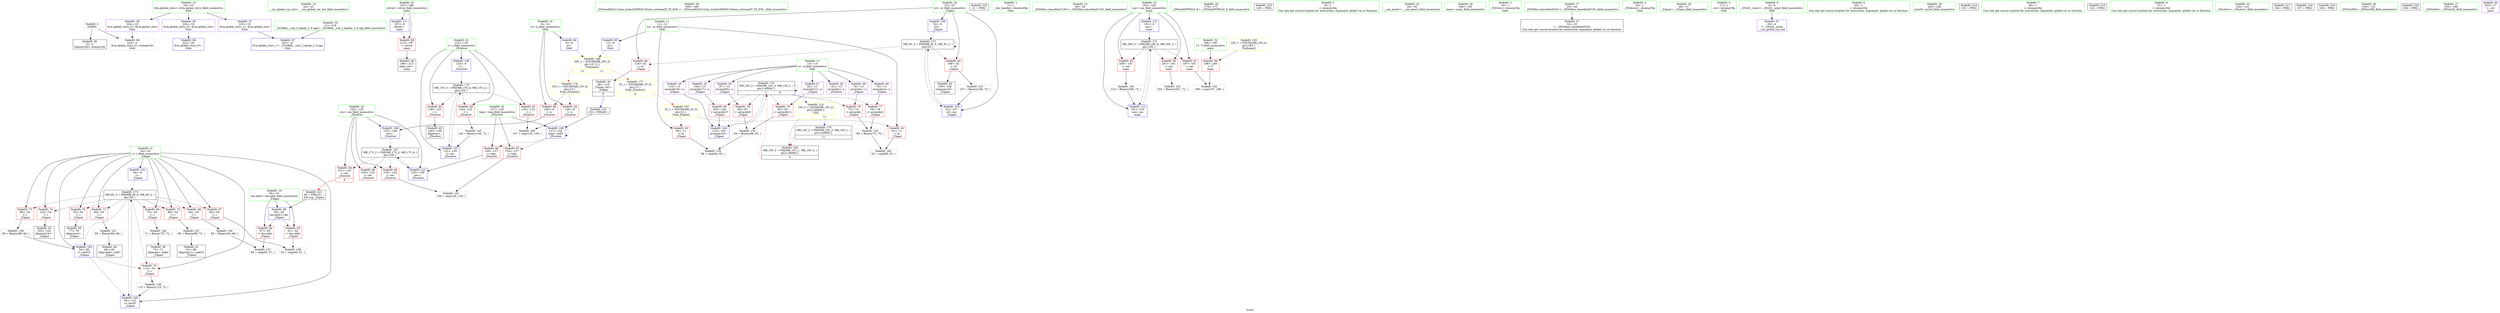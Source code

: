 digraph "SVFG" {
	label="SVFG";

	Node0x5619345d8f50 [shape=record,color=grey,label="{NodeID: 0\nNullPtr}"];
	Node0x5619345d8f50 -> Node0x5619345f0300[style=solid];
	Node0x5619345d8f50 -> Node0x5619345f0f50[style=solid];
	Node0x5619345f0e50 [shape=record,color=blue,label="{NodeID: 97\n223\<--21\nllvm.global_ctors_1\<--_GLOBAL__sub_I_topsky_2_0.cpp\nGlob }"];
	Node0x5619345eeeb0 [shape=record,color=green,label="{NodeID: 14\n24\<--25\n__cxx_global_var_init\<--__cxx_global_var_init_field_insensitive\n}"];
	Node0x5619345f59f0 [shape=record,color=blue,label="{NodeID: 111\n187\<--9\nretval\<--\nmain\n}"];
	Node0x5619345f59f0 -> Node0x5619345f3f20[style=dashed];
	Node0x5619345efb90 [shape=record,color=green,label="{NodeID: 28\n168\<--169\n_ZSt4endlIcSt11char_traitsIcEERSt13basic_ostreamIT_T0_ES6_\<--_ZSt4endlIcSt11char_traitsIcEERSt13basic_ostreamIT_T0_ES6__field_insensitive\n}"];
	Node0x5619345f0840 [shape=record,color=black,label="{NodeID: 42\n103\<--102\nidxprom16\<--\n_Z3gaoi\n}"];
	Node0x561934610180 [shape=record,color=black,label="{NodeID: 222\n31 = PHI()\n}"];
	Node0x5619345f23c0 [shape=record,color=purple,label="{NodeID: 56\n222\<--19\nllvm.global_ctors_0\<--llvm.global_ctors\nGlob }"];
	Node0x5619345f23c0 -> Node0x5619345f0d50[style=solid];
	Node0x5619345f8bd0 [shape=record,color=grey,label="{NodeID: 153\n107 = Binary(106, 72, )\n}"];
	Node0x5619345f8bd0 -> Node0x5619345f1390[style=solid];
	Node0x5619345f2fb0 [shape=record,color=red,label="{NodeID: 70\n76\<--54\n\<--i\n_Z3gaoi\n}"];
	Node0x5619345f2fb0 -> Node0x5619345f05d0[style=solid];
	Node0x5619345ffe10 [shape=record,color=black,label="{NodeID: 167\nMR_17V_3 = PHI(MR_17V_2, MR_17V_4, )\npts\{126 \}\n}"];
	Node0x5619345ffe10 -> Node0x5619345f3b10[style=dashed];
	Node0x5619345ffe10 -> Node0x5619345f3be0[style=dashed];
	Node0x5619345ffe10 -> Node0x5619345f3cb0[style=dashed];
	Node0x5619345ffe10 -> Node0x5619345f5920[style=dashed];
	Node0x5619345f3b10 [shape=record,color=red,label="{NodeID: 84\n151\<--125\n\<--res\n_Z5solvev\n|{<s0>6}}"];
	Node0x5619345f3b10:s0 -> Node0x56193460fd80[style=solid,color=red];
	Node0x5619345d9160 [shape=record,color=green,label="{NodeID: 1\n7\<--1\n__dso_handle\<--dummyObj\nGlob }"];
	Node0x5619345f0f50 [shape=record,color=blue, style = dotted,label="{NodeID: 98\n224\<--3\nllvm.global_ctors_2\<--dummyVal\nGlob }"];
	Node0x5619345eefb0 [shape=record,color=green,label="{NodeID: 15\n28\<--29\n_ZNSt8ios_base4InitC1Ev\<--_ZNSt8ios_base4InitC1Ev_field_insensitive\n}"];
	Node0x5619345f5ac0 [shape=record,color=blue,label="{NodeID: 112\n191\<--9\ncas\<--\nmain\n}"];
	Node0x5619345f5ac0 -> Node0x561934601210[style=dashed];
	Node0x5619345efc90 [shape=record,color=green,label="{NodeID: 29\n170\<--171\n_ZNSolsEPFRSoS_E\<--_ZNSolsEPFRSoS_E_field_insensitive\n}"];
	Node0x5619345f0910 [shape=record,color=black,label="{NodeID: 43\n109\<--106\nidxprom18\<--\n_Z3gaoi\n}"];
	Node0x561934610280 [shape=record,color=black,label="{NodeID: 223\n129 = PHI()\n}"];
	Node0x5619345f24c0 [shape=record,color=purple,label="{NodeID: 57\n223\<--19\nllvm.global_ctors_1\<--llvm.global_ctors\nGlob }"];
	Node0x5619345f24c0 -> Node0x5619345f0e50[style=solid];
	Node0x5619345f8d50 [shape=record,color=grey,label="{NodeID: 154\n210 = Binary(209, 72, )\n}"];
	Node0x5619345f8d50 -> Node0x5619345f5b90[style=solid];
	Node0x5619345f3080 [shape=record,color=red,label="{NodeID: 71\n84\<--54\n\<--i\n_Z3gaoi\n}"];
	Node0x5619345f3080 -> Node0x5619345f88d0[style=solid];
	Node0x5619345f3be0 [shape=record,color=red,label="{NodeID: 85\n155\<--125\n\<--res\n_Z5solvev\n}"];
	Node0x5619345f3be0 -> Node0x5619345f97d0[style=solid];
	Node0x5619345edf60 [shape=record,color=green,label="{NodeID: 2\n9\<--1\n\<--dummyObj\nCan only get source location for instruction, argument, global var or function.}"];
	Node0x5619345f1050 [shape=record,color=blue,label="{NodeID: 99\n50\<--49\nlen.addr\<--len\n_Z3gaoi\n}"];
	Node0x5619345f1050 -> Node0x5619345f2a00[style=dashed];
	Node0x5619345f1050 -> Node0x5619345f2ad0[style=dashed];
	Node0x5619345ef0b0 [shape=record,color=green,label="{NodeID: 16\n34\<--35\n__cxa_atexit\<--__cxa_atexit_field_insensitive\n}"];
	Node0x5619345f5b90 [shape=record,color=blue,label="{NodeID: 113\n191\<--210\ncas\<--inc\nmain\n}"];
	Node0x5619345f5b90 -> Node0x561934601210[style=dashed];
	Node0x5619345efd90 [shape=record,color=green,label="{NodeID: 30\n184\<--185\nmain\<--main_field_insensitive\n}"];
	Node0x5619345f09e0 [shape=record,color=black,label="{NodeID: 44\n48\<--118\n_Z3gaoi_ret\<--\n_Z3gaoi\n|{<s0>6}}"];
	Node0x5619345f09e0:s0 -> Node0x56193460eee0[style=solid,color=blue];
	Node0x5619345f25c0 [shape=record,color=purple,label="{NodeID: 58\n224\<--19\nllvm.global_ctors_2\<--llvm.global_ctors\nGlob }"];
	Node0x5619345f25c0 -> Node0x5619345f0f50[style=solid];
	Node0x5619345f8ed0 [shape=record,color=grey,label="{NodeID: 155\n80 = Binary(75, 79, )\n}"];
	Node0x5619345f8ed0 -> Node0x5619345f9ad0[style=solid];
	Node0x5619345f3150 [shape=record,color=red,label="{NodeID: 72\n89\<--54\n\<--i\n_Z3gaoi\n}"];
	Node0x5619345f3150 -> Node0x5619345f82d0[style=solid];
	Node0x561934600810 [shape=record,color=black,label="{NodeID: 169\nMR_10V_2 = PHI(MR_10V_1, MR_10V_3, )\npts\{140000 \}\n|{<s0>6}}"];
	Node0x561934600810:s0 -> Node0x561934602110[style=dashed,color=red];
	Node0x5619345f3cb0 [shape=record,color=red,label="{NodeID: 86\n163\<--125\n\<--res\n_Z5solvev\n}"];
	Node0x5619345edff0 [shape=record,color=green,label="{NodeID: 3\n15\<--1\n_ZSt3cin\<--dummyObj\nGlob }"];
	Node0x561934603ba0 [shape=record,color=yellow,style=double,label="{NodeID: 183\n24V_1 = ENCHI(MR_24V_0)\npts\{190 \}\nFun[main]}"];
	Node0x561934603ba0 -> Node0x5619345f3ff0[style=dashed];
	Node0x5619345f1120 [shape=record,color=blue,label="{NodeID: 100\n52\<--9\nnl\<--\n_Z3gaoi\n}"];
	Node0x5619345f1120 -> Node0x561934601710[style=dashed];
	Node0x5619345ef1b0 [shape=record,color=green,label="{NodeID: 17\n33\<--39\n_ZNSt8ios_base4InitD1Ev\<--_ZNSt8ios_base4InitD1Ev_field_insensitive\n}"];
	Node0x5619345ef1b0 -> Node0x5619345f0400[style=solid];
	Node0x5619345efe90 [shape=record,color=green,label="{NodeID: 31\n187\<--188\nretval\<--retval_field_insensitive\nmain\n}"];
	Node0x5619345efe90 -> Node0x5619345f3f20[style=solid];
	Node0x5619345efe90 -> Node0x5619345f59f0[style=solid];
	Node0x5619345f0ab0 [shape=record,color=black,label="{NodeID: 45\n140\<--139\nidxprom\<--\n_Z5solvev\n}"];
	Node0x5619345f26c0 [shape=record,color=red,label="{NodeID: 59\n136\<--8\n\<--n\n_Z5solvev\n}"];
	Node0x5619345f26c0 -> Node0x5619345f9650[style=solid];
	Node0x5619345f9050 [shape=record,color=grey,label="{NodeID: 156\n99 = Binary(98, 66, )\n}"];
	Node0x5619345f9050 -> Node0x5619345f12c0[style=solid];
	Node0x5619345f3220 [shape=record,color=red,label="{NodeID: 73\n98\<--54\n\<--i\n_Z3gaoi\n}"];
	Node0x5619345f3220 -> Node0x5619345f9050[style=solid];
	Node0x561934600d10 [shape=record,color=black,label="{NodeID: 170\nMR_10V_2 = PHI(MR_10V_3, MR_10V_1, )\npts\{140000 \}\n|{<s0>11}}"];
	Node0x561934600d10:s0 -> Node0x561934600810[style=dashed,color=red];
	Node0x5619345f3d80 [shape=record,color=red,label="{NodeID: 87\n154\<--127\n\<--tmp\n_Z5solvev\n}"];
	Node0x5619345f3d80 -> Node0x5619345f97d0[style=solid];
	Node0x5619345ee080 [shape=record,color=green,label="{NodeID: 4\n16\<--1\n_ZSt4cout\<--dummyObj\nGlob }"];
	Node0x5619345f11f0 [shape=record,color=blue,label="{NodeID: 101\n54\<--9\ni\<--\n_Z3gaoi\n}"];
	Node0x5619345f11f0 -> Node0x561934601c10[style=dashed];
	Node0x5619345ef2b0 [shape=record,color=green,label="{NodeID: 18\n46\<--47\n_Z3gaoi\<--_Z3gaoi_field_insensitive\n}"];
	Node0x5619345eff60 [shape=record,color=green,label="{NodeID: 32\n189\<--190\nT\<--T_field_insensitive\nmain\n}"];
	Node0x5619345eff60 -> Node0x5619345f3ff0[style=solid];
	Node0x5619346070d0 [shape=record,color=yellow,style=double,label="{NodeID: 212\n10V_3 = CSCHI(MR_10V_2)\npts\{140000 \}\nCS[]|{|<s1>11}}"];
	Node0x5619346070d0 -> Node0x561934600810[style=dashed];
	Node0x5619346070d0:s1 -> Node0x561934600d10[style=dashed,color=blue];
	Node0x5619345f0b80 [shape=record,color=black,label="{NodeID: 46\n186\<--213\nmain_ret\<--\nmain\n}"];
	Node0x5619345f2790 [shape=record,color=red,label="{NodeID: 60\n148\<--8\n\<--n\n_Z5solvev\n}"];
	Node0x5619345f2790 -> Node0x5619345f5780[style=solid];
	Node0x5619345f91d0 [shape=record,color=grey,label="{NodeID: 157\n68 = cmp(65, 67, )\n}"];
	Node0x5619345f32f0 [shape=record,color=red,label="{NodeID: 74\n102\<--54\n\<--i\n_Z3gaoi\n}"];
	Node0x5619345f32f0 -> Node0x5619345f0840[style=solid];
	Node0x561934601210 [shape=record,color=black,label="{NodeID: 171\nMR_26V_3 = PHI(MR_26V_4, MR_26V_2, )\npts\{192 \}\n}"];
	Node0x561934601210 -> Node0x5619345f40c0[style=dashed];
	Node0x561934601210 -> Node0x5619345f4190[style=dashed];
	Node0x561934601210 -> Node0x5619345f4260[style=dashed];
	Node0x561934601210 -> Node0x5619345f5b90[style=dashed];
	Node0x5619345f3e50 [shape=record,color=red,label="{NodeID: 88\n159\<--127\n\<--tmp\n_Z5solvev\n}"];
	Node0x5619345f3e50 -> Node0x5619345f5920[style=solid];
	Node0x5619345ee110 [shape=record,color=green,label="{NodeID: 5\n17\<--1\n.str\<--dummyObj\nGlob }"];
	Node0x5619345f12c0 [shape=record,color=blue,label="{NodeID: 102\n54\<--99\ni\<--add15\n_Z3gaoi\n}"];
	Node0x5619345f12c0 -> Node0x5619345f33c0[style=dashed];
	Node0x5619345f12c0 -> Node0x5619345f5510[style=dashed];
	Node0x5619345ef3b0 [shape=record,color=green,label="{NodeID: 19\n50\<--51\nlen.addr\<--len.addr_field_insensitive\n_Z3gaoi\n}"];
	Node0x5619345ef3b0 -> Node0x5619345f2a00[style=solid];
	Node0x5619345ef3b0 -> Node0x5619345f2ad0[style=solid];
	Node0x5619345ef3b0 -> Node0x5619345f1050[style=solid];
	Node0x5619345f0030 [shape=record,color=green,label="{NodeID: 33\n191\<--192\ncas\<--cas_field_insensitive\nmain\n}"];
	Node0x5619345f0030 -> Node0x5619345f40c0[style=solid];
	Node0x5619345f0030 -> Node0x5619345f4190[style=solid];
	Node0x5619345f0030 -> Node0x5619345f4260[style=solid];
	Node0x5619345f0030 -> Node0x5619345f5ac0[style=solid];
	Node0x5619345f0030 -> Node0x5619345f5b90[style=solid];
	Node0x5619345f0c50 [shape=record,color=purple,label="{NodeID: 47\n30\<--4\n\<--_ZStL8__ioinit\n__cxx_global_var_init\n}"];
	Node0x5619345f2860 [shape=record,color=red,label="{NodeID: 61\n81\<--11\n\<--m\n_Z3gaoi\n}"];
	Node0x5619345f2860 -> Node0x5619345f9ad0[style=solid];
	Node0x5619345f9350 [shape=record,color=grey,label="{NodeID: 158\n62 = cmp(60, 61, )\n}"];
	Node0x5619345f33c0 [shape=record,color=red,label="{NodeID: 75\n114\<--54\n\<--i\n_Z3gaoi\n}"];
	Node0x5619345f33c0 -> Node0x5619345f8450[style=solid];
	Node0x561934601710 [shape=record,color=black,label="{NodeID: 172\nMR_6V_3 = PHI(MR_6V_4, MR_6V_2, )\npts\{53 \}\n}"];
	Node0x561934601710 -> Node0x5619345f2ba0[style=dashed];
	Node0x561934601710 -> Node0x5619345f2c70[style=dashed];
	Node0x561934601710 -> Node0x5619345f1390[style=dashed];
	Node0x561934601710 -> Node0x561934601710[style=dashed];
	Node0x5619345f3f20 [shape=record,color=red,label="{NodeID: 89\n213\<--187\n\<--retval\nmain\n}"];
	Node0x5619345f3f20 -> Node0x5619345f0b80[style=solid];
	Node0x5619345ee950 [shape=record,color=green,label="{NodeID: 6\n20\<--1\n\<--dummyObj\nCan only get source location for instruction, argument, global var or function.}"];
	Node0x561934603e40 [shape=record,color=yellow,style=double,label="{NodeID: 186\n29V_1 = ENCHI(MR_29V_0)\npts\{10 12 \}\nFun[main]|{<s0>11|<s1>11}}"];
	Node0x561934603e40:s0 -> Node0x561934602b10[style=dashed,color=red];
	Node0x561934603e40:s1 -> Node0x561934603630[style=dashed,color=red];
	Node0x5619345f1390 [shape=record,color=blue,label="{NodeID: 103\n52\<--107\nnl\<--inc\n_Z3gaoi\n}"];
	Node0x5619345f1390 -> Node0x561934601710[style=dashed];
	Node0x5619345ef480 [shape=record,color=green,label="{NodeID: 20\n52\<--53\nnl\<--nl_field_insensitive\n_Z3gaoi\n}"];
	Node0x5619345ef480 -> Node0x5619345f2ba0[style=solid];
	Node0x5619345ef480 -> Node0x5619345f2c70[style=solid];
	Node0x5619345ef480 -> Node0x5619345f1120[style=solid];
	Node0x5619345ef480 -> Node0x5619345f1390[style=solid];
	Node0x5619345f0100 [shape=record,color=green,label="{NodeID: 34\n205\<--206\nprintf\<--printf_field_insensitive\n}"];
	Node0x5619343f5110 [shape=record,color=black,label="{NodeID: 214\n132 = PHI()\n}"];
	Node0x5619345f1d40 [shape=record,color=purple,label="{NodeID: 48\n74\<--13\narrayidx\<--a\n_Z3gaoi\n}"];
	Node0x5619345f1d40 -> Node0x5619345f3490[style=solid];
	Node0x5619345f1bf0 [shape=record,color=grey,label="{NodeID: 145\n145 = Binary(144, 72, )\n}"];
	Node0x5619345f1bf0 -> Node0x5619345f56b0[style=solid];
	Node0x5619345f2930 [shape=record,color=red,label="{NodeID: 62\n95\<--11\n\<--m\n_Z3gaoi\n}"];
	Node0x5619345f2930 -> Node0x5619345f94d0[style=solid];
	Node0x5619345f94d0 [shape=record,color=grey,label="{NodeID: 159\n96 = cmp(94, 95, )\n}"];
	Node0x5619345f3490 [shape=record,color=red,label="{NodeID: 76\n75\<--74\n\<--arrayidx\n_Z3gaoi\n}"];
	Node0x5619345f3490 -> Node0x5619345f8ed0[style=solid];
	Node0x561934601c10 [shape=record,color=black,label="{NodeID: 173\nMR_8V_3 = PHI(MR_8V_6, MR_8V_2, )\npts\{55 \}\n}"];
	Node0x561934601c10 -> Node0x5619345f2d40[style=dashed];
	Node0x561934601c10 -> Node0x5619345f2e10[style=dashed];
	Node0x561934601c10 -> Node0x5619345f2ee0[style=dashed];
	Node0x561934601c10 -> Node0x5619345f2fb0[style=dashed];
	Node0x561934601c10 -> Node0x5619345f3080[style=dashed];
	Node0x561934601c10 -> Node0x5619345f3150[style=dashed];
	Node0x561934601c10 -> Node0x5619345f3220[style=dashed];
	Node0x561934601c10 -> Node0x5619345f32f0[style=dashed];
	Node0x561934601c10 -> Node0x5619345f33c0[style=dashed];
	Node0x561934601c10 -> Node0x5619345f12c0[style=dashed];
	Node0x561934601c10 -> Node0x5619345f5510[style=dashed];
	Node0x5619345f3ff0 [shape=record,color=red,label="{NodeID: 90\n198\<--189\n\<--T\nmain\n}"];
	Node0x5619345f3ff0 -> Node0x5619345f9950[style=solid];
	Node0x5619345ee9e0 [shape=record,color=green,label="{NodeID: 7\n66\<--1\n\<--dummyObj\nCan only get source location for instruction, argument, global var or function.}"];
	Node0x561934603f20 [shape=record,color=yellow,style=double,label="{NodeID: 187\n2V_1 = ENCHI(MR_2V_0)\npts\{12 \}\nFun[_Z3gaoi]}"];
	Node0x561934603f20 -> Node0x5619345f2860[style=dashed];
	Node0x561934603f20 -> Node0x5619345f2930[style=dashed];
	Node0x5619345f1460 [shape=record,color=blue,label="{NodeID: 104\n110\<--105\narrayidx19\<--\n_Z3gaoi\n}"];
	Node0x5619345f1460 -> Node0x561934602110[style=dashed];
	Node0x5619345ef550 [shape=record,color=green,label="{NodeID: 21\n54\<--55\ni\<--i_field_insensitive\n_Z3gaoi\n}"];
	Node0x5619345ef550 -> Node0x5619345f2d40[style=solid];
	Node0x5619345ef550 -> Node0x5619345f2e10[style=solid];
	Node0x5619345ef550 -> Node0x5619345f2ee0[style=solid];
	Node0x5619345ef550 -> Node0x5619345f2fb0[style=solid];
	Node0x5619345ef550 -> Node0x5619345f3080[style=solid];
	Node0x5619345ef550 -> Node0x5619345f3150[style=solid];
	Node0x5619345ef550 -> Node0x5619345f3220[style=solid];
	Node0x5619345ef550 -> Node0x5619345f32f0[style=solid];
	Node0x5619345ef550 -> Node0x5619345f33c0[style=solid];
	Node0x5619345ef550 -> Node0x5619345f11f0[style=solid];
	Node0x5619345ef550 -> Node0x5619345f12c0[style=solid];
	Node0x5619345ef550 -> Node0x5619345f5510[style=solid];
	Node0x5619345f0200 [shape=record,color=green,label="{NodeID: 35\n21\<--218\n_GLOBAL__sub_I_topsky_2_0.cpp\<--_GLOBAL__sub_I_topsky_2_0.cpp_field_insensitive\n}"];
	Node0x5619345f0200 -> Node0x5619345f0e50[style=solid];
	Node0x56193460ede0 [shape=record,color=black,label="{NodeID: 215\n142 = PHI()\n}"];
	Node0x5619345f1e10 [shape=record,color=purple,label="{NodeID: 49\n78\<--13\narrayidx4\<--a\n_Z3gaoi\n}"];
	Node0x5619345f1e10 -> Node0x5619345f3560[style=solid];
	Node0x5619345f8150 [shape=record,color=grey,label="{NodeID: 146\n71 = Binary(70, 72, )\n}"];
	Node0x5619345f8150 -> Node0x5619345f0500[style=solid];
	Node0x5619345f2a00 [shape=record,color=red,label="{NodeID: 63\n61\<--50\n\<--len.addr\n_Z3gaoi\n}"];
	Node0x5619345f2a00 -> Node0x5619345f9350[style=solid];
	Node0x5619345f9650 [shape=record,color=grey,label="{NodeID: 160\n137 = cmp(135, 136, )\n}"];
	Node0x5619345f3560 [shape=record,color=red,label="{NodeID: 77\n79\<--78\n\<--arrayidx4\n_Z3gaoi\n}"];
	Node0x5619345f3560 -> Node0x5619345f8ed0[style=solid];
	Node0x561934602110 [shape=record,color=black,label="{NodeID: 174\nMR_10V_2 = PHI(MR_10V_3, MR_10V_1, )\npts\{140000 \}\n|{|<s7>6}}"];
	Node0x561934602110 -> Node0x5619345f3490[style=dashed];
	Node0x561934602110 -> Node0x5619345f3560[style=dashed];
	Node0x561934602110 -> Node0x5619345f3630[style=dashed];
	Node0x561934602110 -> Node0x5619345f3700[style=dashed];
	Node0x561934602110 -> Node0x5619345f37d0[style=dashed];
	Node0x561934602110 -> Node0x5619345f1460[style=dashed];
	Node0x561934602110 -> Node0x561934602110[style=dashed];
	Node0x561934602110:s7 -> Node0x5619346070d0[style=dashed,color=blue];
	Node0x5619345f40c0 [shape=record,color=red,label="{NodeID: 91\n197\<--191\n\<--cas\nmain\n}"];
	Node0x5619345f40c0 -> Node0x5619345f9950[style=solid];
	Node0x5619345eea70 [shape=record,color=green,label="{NodeID: 8\n72\<--1\n\<--dummyObj\nCan only get source location for instruction, argument, global var or function.}"];
	Node0x5619345f5510 [shape=record,color=blue,label="{NodeID: 105\n54\<--115\ni\<--inc20\n_Z3gaoi\n}"];
	Node0x5619345f5510 -> Node0x561934601c10[style=dashed];
	Node0x5619345ef620 [shape=record,color=green,label="{NodeID: 22\n120\<--121\n_Z5solvev\<--_Z5solvev_field_insensitive\n}"];
	Node0x5619345f0300 [shape=record,color=black,label="{NodeID: 36\n2\<--3\ndummyVal\<--dummyVal\n}"];
	Node0x56193460eee0 [shape=record,color=black,label="{NodeID: 216\n152 = PHI(48, )\n}"];
	Node0x56193460eee0 -> Node0x5619345f5850[style=solid];
	Node0x5619345f1ee0 [shape=record,color=purple,label="{NodeID: 50\n87\<--13\narrayidx9\<--a\n_Z3gaoi\n}"];
	Node0x5619345f1ee0 -> Node0x5619345f3630[style=solid];
	Node0x5619345f82d0 [shape=record,color=grey,label="{NodeID: 147\n90 = Binary(89, 72, )\n}"];
	Node0x5619345f82d0 -> Node0x5619345f0770[style=solid];
	Node0x5619345f2ad0 [shape=record,color=red,label="{NodeID: 64\n67\<--50\n\<--len.addr\n_Z3gaoi\n}"];
	Node0x5619345f2ad0 -> Node0x5619345f91d0[style=solid];
	Node0x5619345f97d0 [shape=record,color=grey,label="{NodeID: 161\n156 = cmp(154, 155, )\n}"];
	Node0x5619345f3630 [shape=record,color=red,label="{NodeID: 78\n88\<--87\n\<--arrayidx9\n_Z3gaoi\n}"];
	Node0x5619345f3630 -> Node0x5619345f8750[style=solid];
	Node0x561934602610 [shape=record,color=black,label="{NodeID: 175\nMR_15V_3 = PHI(MR_15V_4, MR_15V_2, )\npts\{124 \}\n}"];
	Node0x561934602610 -> Node0x5619345f38a0[style=dashed];
	Node0x561934602610 -> Node0x5619345f3970[style=dashed];
	Node0x561934602610 -> Node0x5619345f3a40[style=dashed];
	Node0x561934602610 -> Node0x5619345f56b0[style=dashed];
	Node0x5619345f4190 [shape=record,color=red,label="{NodeID: 92\n201\<--191\n\<--cas\nmain\n}"];
	Node0x5619345f4190 -> Node0x5619345f8a50[style=solid];
	Node0x5619345eeb00 [shape=record,color=green,label="{NodeID: 9\n4\<--6\n_ZStL8__ioinit\<--_ZStL8__ioinit_field_insensitive\nGlob }"];
	Node0x5619345eeb00 -> Node0x5619345f0c50[style=solid];
	Node0x5619345f55e0 [shape=record,color=blue,label="{NodeID: 106\n123\<--9\ni\<--\n_Z5solvev\n}"];
	Node0x5619345f55e0 -> Node0x561934602610[style=dashed];
	Node0x5619345ef720 [shape=record,color=green,label="{NodeID: 23\n123\<--124\ni\<--i_field_insensitive\n_Z5solvev\n}"];
	Node0x5619345ef720 -> Node0x5619345f38a0[style=solid];
	Node0x5619345ef720 -> Node0x5619345f3970[style=solid];
	Node0x5619345ef720 -> Node0x5619345f3a40[style=solid];
	Node0x5619345ef720 -> Node0x5619345f55e0[style=solid];
	Node0x5619345ef720 -> Node0x5619345f56b0[style=solid];
	Node0x5619345f0400 [shape=record,color=black,label="{NodeID: 37\n32\<--33\n\<--_ZNSt8ios_base4InitD1Ev\nCan only get source location for instruction, argument, global var or function.}"];
	Node0x56193460fa40 [shape=record,color=black,label="{NodeID: 217\n164 = PHI()\n}"];
	Node0x5619345f1fb0 [shape=record,color=purple,label="{NodeID: 51\n92\<--13\narrayidx12\<--a\n_Z3gaoi\n}"];
	Node0x5619345f1fb0 -> Node0x5619345f3700[style=solid];
	Node0x5619345f8450 [shape=record,color=grey,label="{NodeID: 148\n115 = Binary(114, 72, )\n}"];
	Node0x5619345f8450 -> Node0x5619345f5510[style=solid];
	Node0x5619345f2ba0 [shape=record,color=red,label="{NodeID: 65\n106\<--52\n\<--nl\n_Z3gaoi\n}"];
	Node0x5619345f2ba0 -> Node0x5619345f0910[style=solid];
	Node0x5619345f2ba0 -> Node0x5619345f8bd0[style=solid];
	Node0x5619345f9950 [shape=record,color=grey,label="{NodeID: 162\n199 = cmp(197, 198, )\n}"];
	Node0x5619345f3700 [shape=record,color=red,label="{NodeID: 79\n93\<--92\n\<--arrayidx12\n_Z3gaoi\n}"];
	Node0x5619345f3700 -> Node0x5619345f8750[style=solid];
	Node0x561934602b10 [shape=record,color=yellow,style=double,label="{NodeID: 176\n12V_1 = ENCHI(MR_12V_0)\npts\{10 \}\nFun[_Z5solvev]}"];
	Node0x561934602b10 -> Node0x5619345f26c0[style=dashed];
	Node0x561934602b10 -> Node0x5619345f2790[style=dashed];
	Node0x5619345f4260 [shape=record,color=red,label="{NodeID: 93\n209\<--191\n\<--cas\nmain\n}"];
	Node0x5619345f4260 -> Node0x5619345f8d50[style=solid];
	Node0x5619345eeb90 [shape=record,color=green,label="{NodeID: 10\n8\<--10\nn\<--n_field_insensitive\nGlob }"];
	Node0x5619345eeb90 -> Node0x5619345f26c0[style=solid];
	Node0x5619345eeb90 -> Node0x5619345f2790[style=solid];
	Node0x5619345eeb90 -> Node0x5619345f4330[style=solid];
	Node0x5619345f56b0 [shape=record,color=blue,label="{NodeID: 107\n123\<--145\ni\<--inc\n_Z5solvev\n}"];
	Node0x5619345f56b0 -> Node0x561934602610[style=dashed];
	Node0x5619345ef7f0 [shape=record,color=green,label="{NodeID: 24\n125\<--126\nres\<--res_field_insensitive\n_Z5solvev\n}"];
	Node0x5619345ef7f0 -> Node0x5619345f3b10[style=solid];
	Node0x5619345ef7f0 -> Node0x5619345f3be0[style=solid];
	Node0x5619345ef7f0 -> Node0x5619345f3cb0[style=solid];
	Node0x5619345ef7f0 -> Node0x5619345f5780[style=solid];
	Node0x5619345ef7f0 -> Node0x5619345f5920[style=solid];
	Node0x5619345f0500 [shape=record,color=black,label="{NodeID: 38\n73\<--71\nidxprom\<--add2\n_Z3gaoi\n}"];
	Node0x56193460fb10 [shape=record,color=black,label="{NodeID: 218\n167 = PHI()\n}"];
	Node0x5619345f2080 [shape=record,color=purple,label="{NodeID: 52\n104\<--13\narrayidx17\<--a\n_Z3gaoi\n}"];
	Node0x5619345f2080 -> Node0x5619345f37d0[style=solid];
	Node0x5619345f85d0 [shape=record,color=grey,label="{NodeID: 149\n65 = Binary(64, 66, )\n}"];
	Node0x5619345f85d0 -> Node0x5619345f91d0[style=solid];
	Node0x5619345f2c70 [shape=record,color=red,label="{NodeID: 66\n118\<--52\n\<--nl\n_Z3gaoi\n}"];
	Node0x5619345f2c70 -> Node0x5619345f09e0[style=solid];
	Node0x5619345f9ad0 [shape=record,color=grey,label="{NodeID: 163\n82 = cmp(80, 81, )\n}"];
	Node0x5619345f37d0 [shape=record,color=red,label="{NodeID: 80\n105\<--104\n\<--arrayidx17\n_Z3gaoi\n}"];
	Node0x5619345f37d0 -> Node0x5619345f1460[style=solid];
	Node0x561934603630 [shape=record,color=yellow,style=double,label="{NodeID: 177\n2V_1 = ENCHI(MR_2V_0)\npts\{12 \}\nFun[_Z5solvev]|{<s0>6}}"];
	Node0x561934603630:s0 -> Node0x561934603f20[style=dashed,color=red];
	Node0x5619345f4330 [shape=record,color=blue,label="{NodeID: 94\n8\<--9\nn\<--\nGlob }"];
	Node0x5619345f4330 -> Node0x561934603e40[style=dashed];
	Node0x5619345eec20 [shape=record,color=green,label="{NodeID: 11\n11\<--12\nm\<--m_field_insensitive\nGlob }"];
	Node0x5619345eec20 -> Node0x5619345f2860[style=solid];
	Node0x5619345eec20 -> Node0x5619345f2930[style=solid];
	Node0x5619345eec20 -> Node0x5619345f4430[style=solid];
	Node0x5619345f5780 [shape=record,color=blue,label="{NodeID: 108\n125\<--148\nres\<--\n_Z5solvev\n}"];
	Node0x5619345f5780 -> Node0x5619345ffe10[style=dashed];
	Node0x5619345ef8c0 [shape=record,color=green,label="{NodeID: 25\n127\<--128\ntmp\<--tmp_field_insensitive\n_Z5solvev\n}"];
	Node0x5619345ef8c0 -> Node0x5619345f3d80[style=solid];
	Node0x5619345ef8c0 -> Node0x5619345f3e50[style=solid];
	Node0x5619345ef8c0 -> Node0x5619345f5850[style=solid];
	Node0x5619345f05d0 [shape=record,color=black,label="{NodeID: 39\n77\<--76\nidxprom3\<--\n_Z3gaoi\n}"];
	Node0x56193460fbe0 [shape=record,color=black,label="{NodeID: 219\n194 = PHI()\n}"];
	Node0x5619345f2150 [shape=record,color=purple,label="{NodeID: 53\n110\<--13\narrayidx19\<--a\n_Z3gaoi\n}"];
	Node0x5619345f2150 -> Node0x5619345f1460[style=solid];
	Node0x5619345f8750 [shape=record,color=grey,label="{NodeID: 150\n94 = Binary(88, 93, )\n}"];
	Node0x5619345f8750 -> Node0x5619345f94d0[style=solid];
	Node0x5619345f2d40 [shape=record,color=red,label="{NodeID: 67\n60\<--54\n\<--i\n_Z3gaoi\n}"];
	Node0x5619345f2d40 -> Node0x5619345f9350[style=solid];
	Node0x5619345f38a0 [shape=record,color=red,label="{NodeID: 81\n135\<--123\n\<--i\n_Z5solvev\n}"];
	Node0x5619345f38a0 -> Node0x5619345f9650[style=solid];
	Node0x5619345f4430 [shape=record,color=blue,label="{NodeID: 95\n11\<--9\nm\<--\nGlob }"];
	Node0x5619345f4430 -> Node0x561934603e40[style=dashed];
	Node0x5619345eecb0 [shape=record,color=green,label="{NodeID: 12\n13\<--14\na\<--a_field_insensitive\nGlob }"];
	Node0x5619345eecb0 -> Node0x5619345f1d40[style=solid];
	Node0x5619345eecb0 -> Node0x5619345f1e10[style=solid];
	Node0x5619345eecb0 -> Node0x5619345f1ee0[style=solid];
	Node0x5619345eecb0 -> Node0x5619345f1fb0[style=solid];
	Node0x5619345eecb0 -> Node0x5619345f2080[style=solid];
	Node0x5619345eecb0 -> Node0x5619345f2150[style=solid];
	Node0x5619345eecb0 -> Node0x5619345f2220[style=solid];
	Node0x5619345f5850 [shape=record,color=blue,label="{NodeID: 109\n127\<--152\ntmp\<--call3\n_Z5solvev\n}"];
	Node0x5619345f5850 -> Node0x5619345f3d80[style=dashed];
	Node0x5619345f5850 -> Node0x5619345f3e50[style=dashed];
	Node0x5619345f5850 -> Node0x5619345f5850[style=dashed];
	Node0x5619345ef990 [shape=record,color=green,label="{NodeID: 26\n130\<--131\n_ZNSirsERi\<--_ZNSirsERi_field_insensitive\n}"];
	Node0x5619345f06a0 [shape=record,color=black,label="{NodeID: 40\n86\<--85\nidxprom8\<--add7\n_Z3gaoi\n}"];
	Node0x56193460fcb0 [shape=record,color=black,label="{NodeID: 220\n204 = PHI()\n}"];
	Node0x5619345f2220 [shape=record,color=purple,label="{NodeID: 54\n141\<--13\narrayidx\<--a\n_Z5solvev\n}"];
	Node0x5619345f88d0 [shape=record,color=grey,label="{NodeID: 151\n85 = Binary(84, 66, )\n}"];
	Node0x5619345f88d0 -> Node0x5619345f06a0[style=solid];
	Node0x5619345f2e10 [shape=record,color=red,label="{NodeID: 68\n64\<--54\n\<--i\n_Z3gaoi\n}"];
	Node0x5619345f2e10 -> Node0x5619345f85d0[style=solid];
	Node0x5619345f3970 [shape=record,color=red,label="{NodeID: 82\n139\<--123\n\<--i\n_Z5solvev\n}"];
	Node0x5619345f3970 -> Node0x5619345f0ab0[style=solid];
	Node0x5619345f0d50 [shape=record,color=blue,label="{NodeID: 96\n222\<--20\nllvm.global_ctors_0\<--\nGlob }"];
	Node0x5619345eedb0 [shape=record,color=green,label="{NodeID: 13\n19\<--23\nllvm.global_ctors\<--llvm.global_ctors_field_insensitive\nGlob }"];
	Node0x5619345eedb0 -> Node0x5619345f23c0[style=solid];
	Node0x5619345eedb0 -> Node0x5619345f24c0[style=solid];
	Node0x5619345eedb0 -> Node0x5619345f25c0[style=solid];
	Node0x5619345f5920 [shape=record,color=blue,label="{NodeID: 110\n125\<--159\nres\<--\n_Z5solvev\n}"];
	Node0x5619345f5920 -> Node0x5619345ffe10[style=dashed];
	Node0x5619345efa90 [shape=record,color=green,label="{NodeID: 27\n165\<--166\n_ZNSolsEi\<--_ZNSolsEi_field_insensitive\n}"];
	Node0x5619345f0770 [shape=record,color=black,label="{NodeID: 41\n91\<--90\nidxprom11\<--add10\n_Z3gaoi\n}"];
	Node0x56193460fd80 [shape=record,color=black,label="{NodeID: 221\n49 = PHI(151, )\n0th arg _Z3gaoi }"];
	Node0x56193460fd80 -> Node0x5619345f1050[style=solid];
	Node0x5619345f22f0 [shape=record,color=purple,label="{NodeID: 55\n203\<--17\n\<--.str\nmain\n}"];
	Node0x5619345f8a50 [shape=record,color=grey,label="{NodeID: 152\n202 = Binary(201, 72, )\n}"];
	Node0x5619345f2ee0 [shape=record,color=red,label="{NodeID: 69\n70\<--54\n\<--i\n_Z3gaoi\n}"];
	Node0x5619345f2ee0 -> Node0x5619345f8150[style=solid];
	Node0x5619345f3a40 [shape=record,color=red,label="{NodeID: 83\n144\<--123\n\<--i\n_Z5solvev\n}"];
	Node0x5619345f3a40 -> Node0x5619345f1bf0[style=solid];
}
